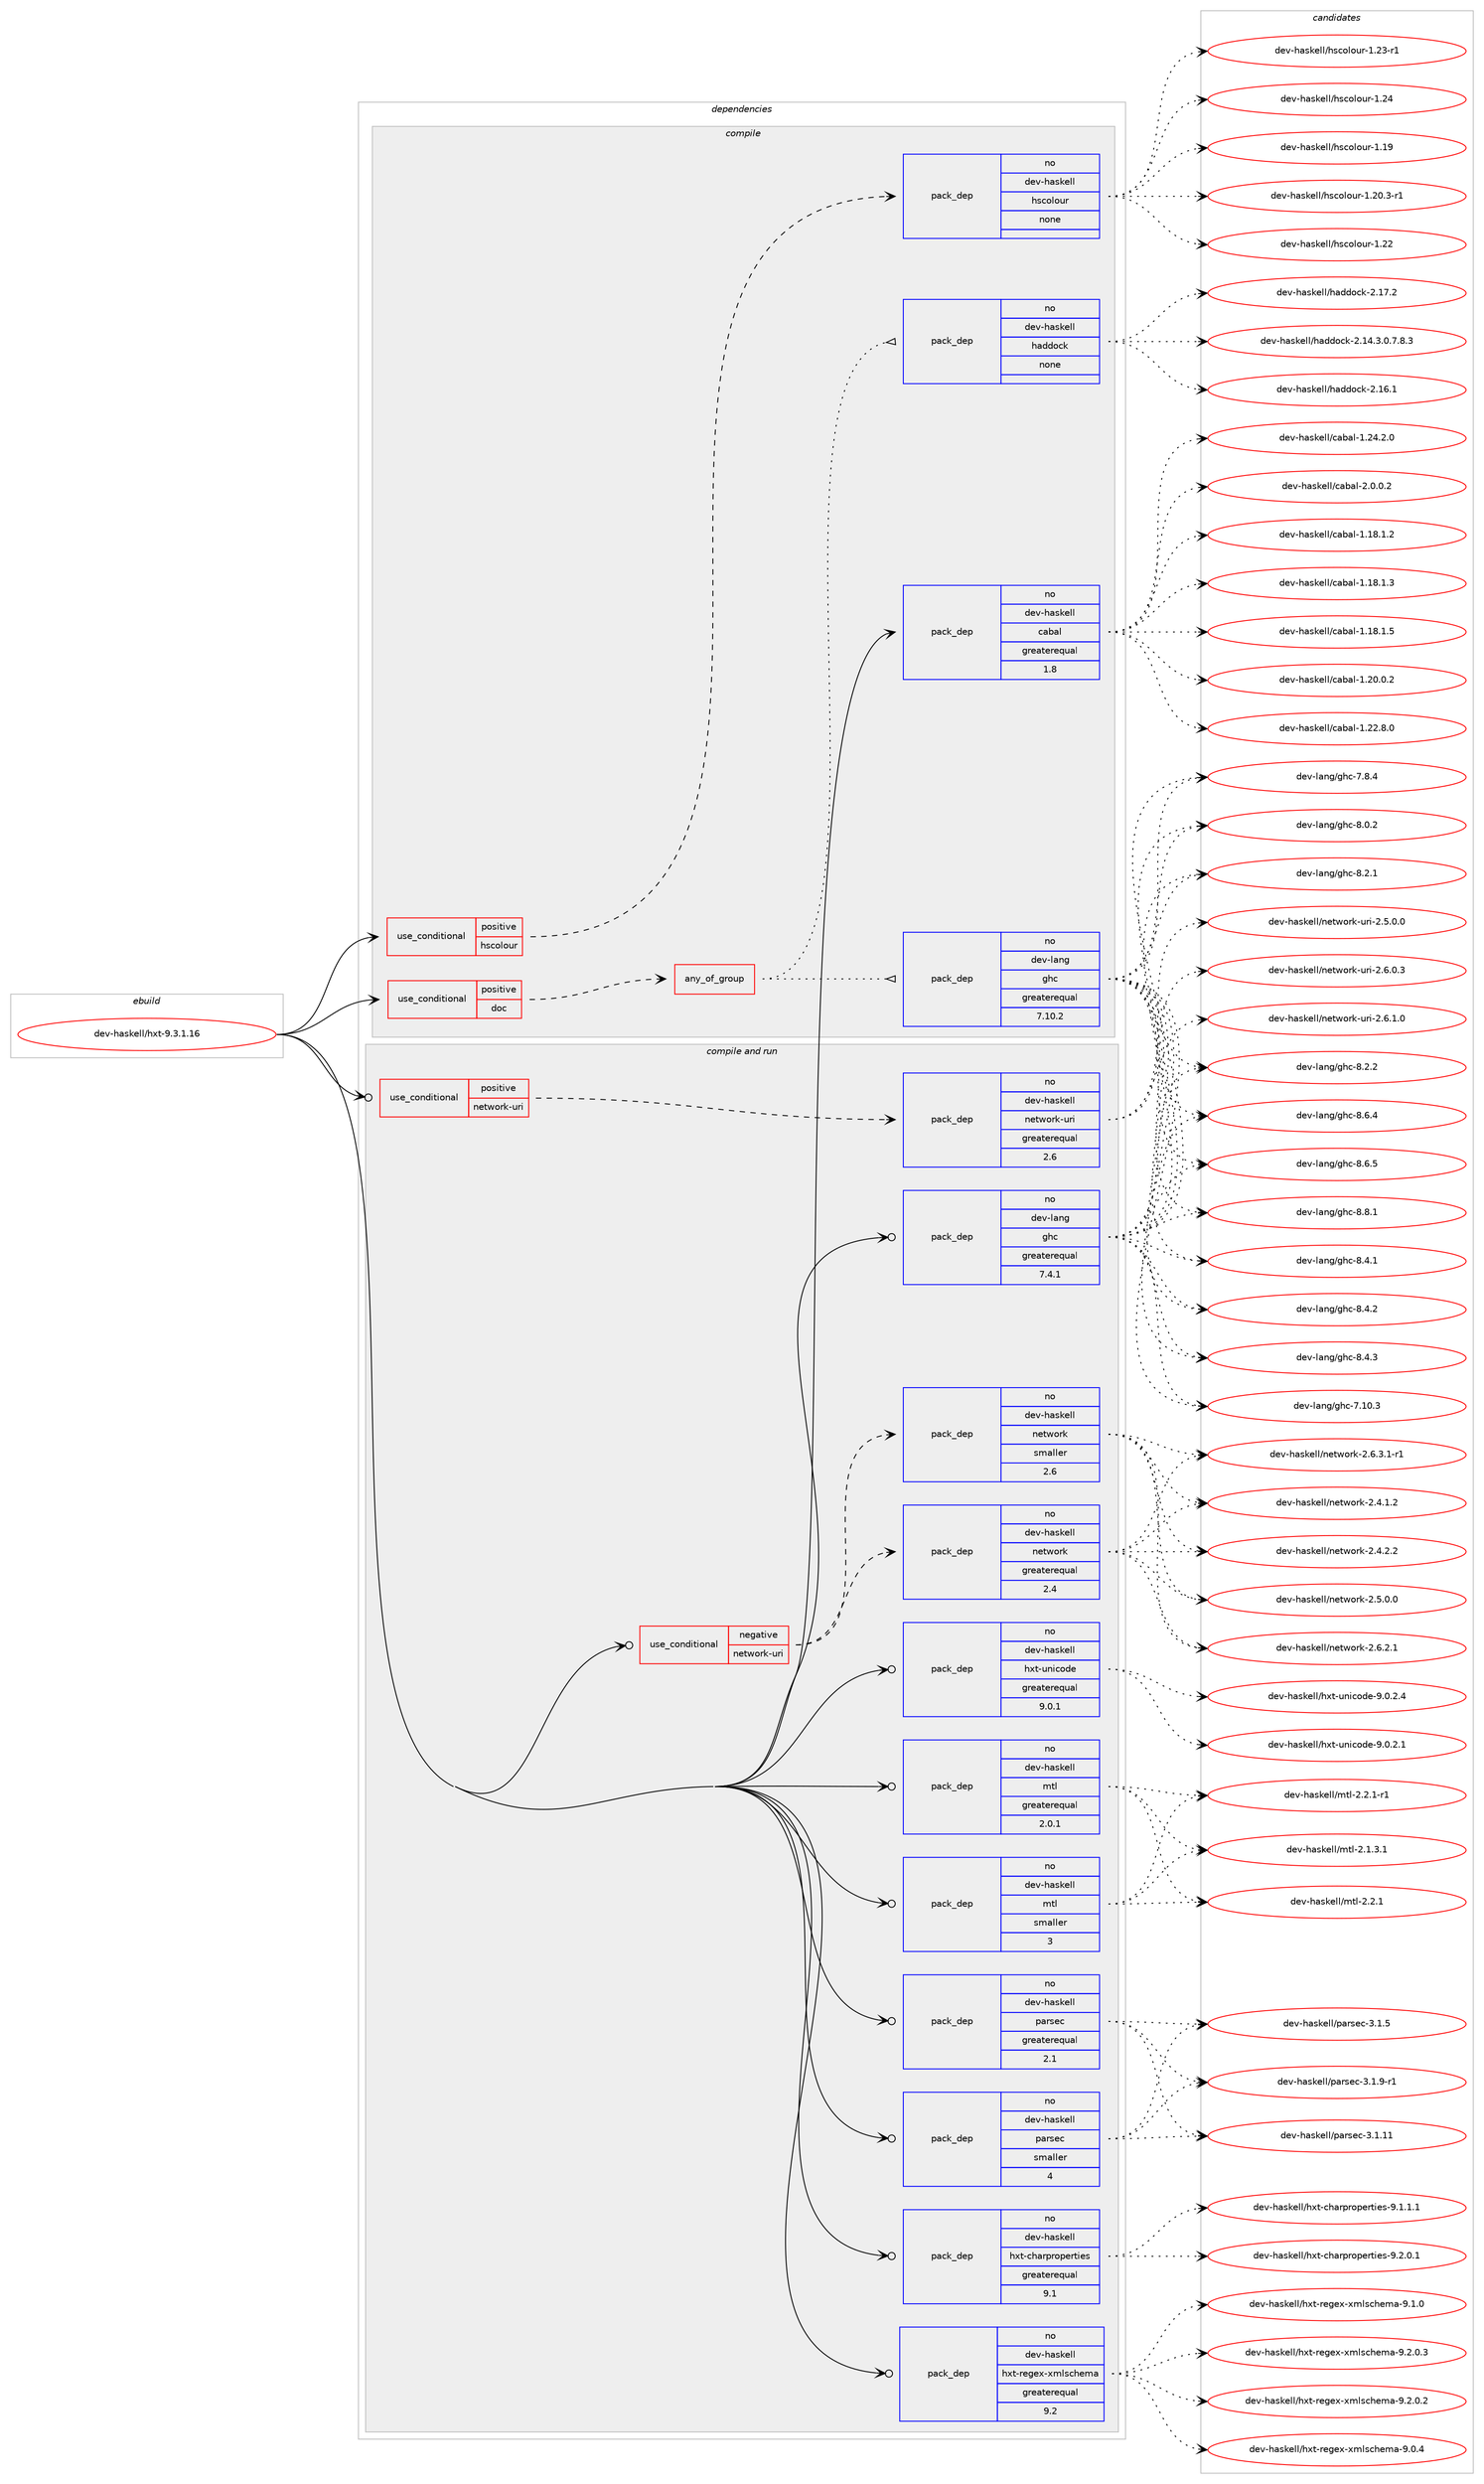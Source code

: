 digraph prolog {

# *************
# Graph options
# *************

newrank=true;
concentrate=true;
compound=true;
graph [rankdir=LR,fontname=Helvetica,fontsize=10,ranksep=1.5];#, ranksep=2.5, nodesep=0.2];
edge  [arrowhead=vee];
node  [fontname=Helvetica,fontsize=10];

# **********
# The ebuild
# **********

subgraph cluster_leftcol {
color=gray;
rank=same;
label=<<i>ebuild</i>>;
id [label="dev-haskell/hxt-9.3.1.16", color=red, width=4, href="../dev-haskell/hxt-9.3.1.16.svg"];
}

# ****************
# The dependencies
# ****************

subgraph cluster_midcol {
color=gray;
label=<<i>dependencies</i>>;
subgraph cluster_compile {
fillcolor="#eeeeee";
style=filled;
label=<<i>compile</i>>;
subgraph cond126377 {
dependency536833 [label=<<TABLE BORDER="0" CELLBORDER="1" CELLSPACING="0" CELLPADDING="4"><TR><TD ROWSPAN="3" CELLPADDING="10">use_conditional</TD></TR><TR><TD>positive</TD></TR><TR><TD>doc</TD></TR></TABLE>>, shape=none, color=red];
subgraph any10075 {
dependency536834 [label=<<TABLE BORDER="0" CELLBORDER="1" CELLSPACING="0" CELLPADDING="4"><TR><TD CELLPADDING="10">any_of_group</TD></TR></TABLE>>, shape=none, color=red];subgraph pack400024 {
dependency536835 [label=<<TABLE BORDER="0" CELLBORDER="1" CELLSPACING="0" CELLPADDING="4" WIDTH="220"><TR><TD ROWSPAN="6" CELLPADDING="30">pack_dep</TD></TR><TR><TD WIDTH="110">no</TD></TR><TR><TD>dev-haskell</TD></TR><TR><TD>haddock</TD></TR><TR><TD>none</TD></TR><TR><TD></TD></TR></TABLE>>, shape=none, color=blue];
}
dependency536834:e -> dependency536835:w [weight=20,style="dotted",arrowhead="oinv"];
subgraph pack400025 {
dependency536836 [label=<<TABLE BORDER="0" CELLBORDER="1" CELLSPACING="0" CELLPADDING="4" WIDTH="220"><TR><TD ROWSPAN="6" CELLPADDING="30">pack_dep</TD></TR><TR><TD WIDTH="110">no</TD></TR><TR><TD>dev-lang</TD></TR><TR><TD>ghc</TD></TR><TR><TD>greaterequal</TD></TR><TR><TD>7.10.2</TD></TR></TABLE>>, shape=none, color=blue];
}
dependency536834:e -> dependency536836:w [weight=20,style="dotted",arrowhead="oinv"];
}
dependency536833:e -> dependency536834:w [weight=20,style="dashed",arrowhead="vee"];
}
id:e -> dependency536833:w [weight=20,style="solid",arrowhead="vee"];
subgraph cond126378 {
dependency536837 [label=<<TABLE BORDER="0" CELLBORDER="1" CELLSPACING="0" CELLPADDING="4"><TR><TD ROWSPAN="3" CELLPADDING="10">use_conditional</TD></TR><TR><TD>positive</TD></TR><TR><TD>hscolour</TD></TR></TABLE>>, shape=none, color=red];
subgraph pack400026 {
dependency536838 [label=<<TABLE BORDER="0" CELLBORDER="1" CELLSPACING="0" CELLPADDING="4" WIDTH="220"><TR><TD ROWSPAN="6" CELLPADDING="30">pack_dep</TD></TR><TR><TD WIDTH="110">no</TD></TR><TR><TD>dev-haskell</TD></TR><TR><TD>hscolour</TD></TR><TR><TD>none</TD></TR><TR><TD></TD></TR></TABLE>>, shape=none, color=blue];
}
dependency536837:e -> dependency536838:w [weight=20,style="dashed",arrowhead="vee"];
}
id:e -> dependency536837:w [weight=20,style="solid",arrowhead="vee"];
subgraph pack400027 {
dependency536839 [label=<<TABLE BORDER="0" CELLBORDER="1" CELLSPACING="0" CELLPADDING="4" WIDTH="220"><TR><TD ROWSPAN="6" CELLPADDING="30">pack_dep</TD></TR><TR><TD WIDTH="110">no</TD></TR><TR><TD>dev-haskell</TD></TR><TR><TD>cabal</TD></TR><TR><TD>greaterequal</TD></TR><TR><TD>1.8</TD></TR></TABLE>>, shape=none, color=blue];
}
id:e -> dependency536839:w [weight=20,style="solid",arrowhead="vee"];
}
subgraph cluster_compileandrun {
fillcolor="#eeeeee";
style=filled;
label=<<i>compile and run</i>>;
subgraph cond126379 {
dependency536840 [label=<<TABLE BORDER="0" CELLBORDER="1" CELLSPACING="0" CELLPADDING="4"><TR><TD ROWSPAN="3" CELLPADDING="10">use_conditional</TD></TR><TR><TD>negative</TD></TR><TR><TD>network-uri</TD></TR></TABLE>>, shape=none, color=red];
subgraph pack400028 {
dependency536841 [label=<<TABLE BORDER="0" CELLBORDER="1" CELLSPACING="0" CELLPADDING="4" WIDTH="220"><TR><TD ROWSPAN="6" CELLPADDING="30">pack_dep</TD></TR><TR><TD WIDTH="110">no</TD></TR><TR><TD>dev-haskell</TD></TR><TR><TD>network</TD></TR><TR><TD>greaterequal</TD></TR><TR><TD>2.4</TD></TR></TABLE>>, shape=none, color=blue];
}
dependency536840:e -> dependency536841:w [weight=20,style="dashed",arrowhead="vee"];
subgraph pack400029 {
dependency536842 [label=<<TABLE BORDER="0" CELLBORDER="1" CELLSPACING="0" CELLPADDING="4" WIDTH="220"><TR><TD ROWSPAN="6" CELLPADDING="30">pack_dep</TD></TR><TR><TD WIDTH="110">no</TD></TR><TR><TD>dev-haskell</TD></TR><TR><TD>network</TD></TR><TR><TD>smaller</TD></TR><TR><TD>2.6</TD></TR></TABLE>>, shape=none, color=blue];
}
dependency536840:e -> dependency536842:w [weight=20,style="dashed",arrowhead="vee"];
}
id:e -> dependency536840:w [weight=20,style="solid",arrowhead="odotvee"];
subgraph cond126380 {
dependency536843 [label=<<TABLE BORDER="0" CELLBORDER="1" CELLSPACING="0" CELLPADDING="4"><TR><TD ROWSPAN="3" CELLPADDING="10">use_conditional</TD></TR><TR><TD>positive</TD></TR><TR><TD>network-uri</TD></TR></TABLE>>, shape=none, color=red];
subgraph pack400030 {
dependency536844 [label=<<TABLE BORDER="0" CELLBORDER="1" CELLSPACING="0" CELLPADDING="4" WIDTH="220"><TR><TD ROWSPAN="6" CELLPADDING="30">pack_dep</TD></TR><TR><TD WIDTH="110">no</TD></TR><TR><TD>dev-haskell</TD></TR><TR><TD>network-uri</TD></TR><TR><TD>greaterequal</TD></TR><TR><TD>2.6</TD></TR></TABLE>>, shape=none, color=blue];
}
dependency536843:e -> dependency536844:w [weight=20,style="dashed",arrowhead="vee"];
}
id:e -> dependency536843:w [weight=20,style="solid",arrowhead="odotvee"];
subgraph pack400031 {
dependency536845 [label=<<TABLE BORDER="0" CELLBORDER="1" CELLSPACING="0" CELLPADDING="4" WIDTH="220"><TR><TD ROWSPAN="6" CELLPADDING="30">pack_dep</TD></TR><TR><TD WIDTH="110">no</TD></TR><TR><TD>dev-haskell</TD></TR><TR><TD>hxt-charproperties</TD></TR><TR><TD>greaterequal</TD></TR><TR><TD>9.1</TD></TR></TABLE>>, shape=none, color=blue];
}
id:e -> dependency536845:w [weight=20,style="solid",arrowhead="odotvee"];
subgraph pack400032 {
dependency536846 [label=<<TABLE BORDER="0" CELLBORDER="1" CELLSPACING="0" CELLPADDING="4" WIDTH="220"><TR><TD ROWSPAN="6" CELLPADDING="30">pack_dep</TD></TR><TR><TD WIDTH="110">no</TD></TR><TR><TD>dev-haskell</TD></TR><TR><TD>hxt-regex-xmlschema</TD></TR><TR><TD>greaterequal</TD></TR><TR><TD>9.2</TD></TR></TABLE>>, shape=none, color=blue];
}
id:e -> dependency536846:w [weight=20,style="solid",arrowhead="odotvee"];
subgraph pack400033 {
dependency536847 [label=<<TABLE BORDER="0" CELLBORDER="1" CELLSPACING="0" CELLPADDING="4" WIDTH="220"><TR><TD ROWSPAN="6" CELLPADDING="30">pack_dep</TD></TR><TR><TD WIDTH="110">no</TD></TR><TR><TD>dev-haskell</TD></TR><TR><TD>hxt-unicode</TD></TR><TR><TD>greaterequal</TD></TR><TR><TD>9.0.1</TD></TR></TABLE>>, shape=none, color=blue];
}
id:e -> dependency536847:w [weight=20,style="solid",arrowhead="odotvee"];
subgraph pack400034 {
dependency536848 [label=<<TABLE BORDER="0" CELLBORDER="1" CELLSPACING="0" CELLPADDING="4" WIDTH="220"><TR><TD ROWSPAN="6" CELLPADDING="30">pack_dep</TD></TR><TR><TD WIDTH="110">no</TD></TR><TR><TD>dev-haskell</TD></TR><TR><TD>mtl</TD></TR><TR><TD>greaterequal</TD></TR><TR><TD>2.0.1</TD></TR></TABLE>>, shape=none, color=blue];
}
id:e -> dependency536848:w [weight=20,style="solid",arrowhead="odotvee"];
subgraph pack400035 {
dependency536849 [label=<<TABLE BORDER="0" CELLBORDER="1" CELLSPACING="0" CELLPADDING="4" WIDTH="220"><TR><TD ROWSPAN="6" CELLPADDING="30">pack_dep</TD></TR><TR><TD WIDTH="110">no</TD></TR><TR><TD>dev-haskell</TD></TR><TR><TD>mtl</TD></TR><TR><TD>smaller</TD></TR><TR><TD>3</TD></TR></TABLE>>, shape=none, color=blue];
}
id:e -> dependency536849:w [weight=20,style="solid",arrowhead="odotvee"];
subgraph pack400036 {
dependency536850 [label=<<TABLE BORDER="0" CELLBORDER="1" CELLSPACING="0" CELLPADDING="4" WIDTH="220"><TR><TD ROWSPAN="6" CELLPADDING="30">pack_dep</TD></TR><TR><TD WIDTH="110">no</TD></TR><TR><TD>dev-haskell</TD></TR><TR><TD>parsec</TD></TR><TR><TD>greaterequal</TD></TR><TR><TD>2.1</TD></TR></TABLE>>, shape=none, color=blue];
}
id:e -> dependency536850:w [weight=20,style="solid",arrowhead="odotvee"];
subgraph pack400037 {
dependency536851 [label=<<TABLE BORDER="0" CELLBORDER="1" CELLSPACING="0" CELLPADDING="4" WIDTH="220"><TR><TD ROWSPAN="6" CELLPADDING="30">pack_dep</TD></TR><TR><TD WIDTH="110">no</TD></TR><TR><TD>dev-haskell</TD></TR><TR><TD>parsec</TD></TR><TR><TD>smaller</TD></TR><TR><TD>4</TD></TR></TABLE>>, shape=none, color=blue];
}
id:e -> dependency536851:w [weight=20,style="solid",arrowhead="odotvee"];
subgraph pack400038 {
dependency536852 [label=<<TABLE BORDER="0" CELLBORDER="1" CELLSPACING="0" CELLPADDING="4" WIDTH="220"><TR><TD ROWSPAN="6" CELLPADDING="30">pack_dep</TD></TR><TR><TD WIDTH="110">no</TD></TR><TR><TD>dev-lang</TD></TR><TR><TD>ghc</TD></TR><TR><TD>greaterequal</TD></TR><TR><TD>7.4.1</TD></TR></TABLE>>, shape=none, color=blue];
}
id:e -> dependency536852:w [weight=20,style="solid",arrowhead="odotvee"];
}
subgraph cluster_run {
fillcolor="#eeeeee";
style=filled;
label=<<i>run</i>>;
}
}

# **************
# The candidates
# **************

subgraph cluster_choices {
rank=same;
color=gray;
label=<<i>candidates</i>>;

subgraph choice400024 {
color=black;
nodesep=1;
choice1001011184510497115107101108108471049710010011199107455046495246514648465546564651 [label="dev-haskell/haddock-2.14.3.0.7.8.3", color=red, width=4,href="../dev-haskell/haddock-2.14.3.0.7.8.3.svg"];
choice100101118451049711510710110810847104971001001119910745504649544649 [label="dev-haskell/haddock-2.16.1", color=red, width=4,href="../dev-haskell/haddock-2.16.1.svg"];
choice100101118451049711510710110810847104971001001119910745504649554650 [label="dev-haskell/haddock-2.17.2", color=red, width=4,href="../dev-haskell/haddock-2.17.2.svg"];
dependency536835:e -> choice1001011184510497115107101108108471049710010011199107455046495246514648465546564651:w [style=dotted,weight="100"];
dependency536835:e -> choice100101118451049711510710110810847104971001001119910745504649544649:w [style=dotted,weight="100"];
dependency536835:e -> choice100101118451049711510710110810847104971001001119910745504649554650:w [style=dotted,weight="100"];
}
subgraph choice400025 {
color=black;
nodesep=1;
choice1001011184510897110103471031049945554649484651 [label="dev-lang/ghc-7.10.3", color=red, width=4,href="../dev-lang/ghc-7.10.3.svg"];
choice10010111845108971101034710310499455546564652 [label="dev-lang/ghc-7.8.4", color=red, width=4,href="../dev-lang/ghc-7.8.4.svg"];
choice10010111845108971101034710310499455646484650 [label="dev-lang/ghc-8.0.2", color=red, width=4,href="../dev-lang/ghc-8.0.2.svg"];
choice10010111845108971101034710310499455646504649 [label="dev-lang/ghc-8.2.1", color=red, width=4,href="../dev-lang/ghc-8.2.1.svg"];
choice10010111845108971101034710310499455646504650 [label="dev-lang/ghc-8.2.2", color=red, width=4,href="../dev-lang/ghc-8.2.2.svg"];
choice10010111845108971101034710310499455646524649 [label="dev-lang/ghc-8.4.1", color=red, width=4,href="../dev-lang/ghc-8.4.1.svg"];
choice10010111845108971101034710310499455646524650 [label="dev-lang/ghc-8.4.2", color=red, width=4,href="../dev-lang/ghc-8.4.2.svg"];
choice10010111845108971101034710310499455646524651 [label="dev-lang/ghc-8.4.3", color=red, width=4,href="../dev-lang/ghc-8.4.3.svg"];
choice10010111845108971101034710310499455646544652 [label="dev-lang/ghc-8.6.4", color=red, width=4,href="../dev-lang/ghc-8.6.4.svg"];
choice10010111845108971101034710310499455646544653 [label="dev-lang/ghc-8.6.5", color=red, width=4,href="../dev-lang/ghc-8.6.5.svg"];
choice10010111845108971101034710310499455646564649 [label="dev-lang/ghc-8.8.1", color=red, width=4,href="../dev-lang/ghc-8.8.1.svg"];
dependency536836:e -> choice1001011184510897110103471031049945554649484651:w [style=dotted,weight="100"];
dependency536836:e -> choice10010111845108971101034710310499455546564652:w [style=dotted,weight="100"];
dependency536836:e -> choice10010111845108971101034710310499455646484650:w [style=dotted,weight="100"];
dependency536836:e -> choice10010111845108971101034710310499455646504649:w [style=dotted,weight="100"];
dependency536836:e -> choice10010111845108971101034710310499455646504650:w [style=dotted,weight="100"];
dependency536836:e -> choice10010111845108971101034710310499455646524649:w [style=dotted,weight="100"];
dependency536836:e -> choice10010111845108971101034710310499455646524650:w [style=dotted,weight="100"];
dependency536836:e -> choice10010111845108971101034710310499455646524651:w [style=dotted,weight="100"];
dependency536836:e -> choice10010111845108971101034710310499455646544652:w [style=dotted,weight="100"];
dependency536836:e -> choice10010111845108971101034710310499455646544653:w [style=dotted,weight="100"];
dependency536836:e -> choice10010111845108971101034710310499455646564649:w [style=dotted,weight="100"];
}
subgraph choice400026 {
color=black;
nodesep=1;
choice100101118451049711510710110810847104115991111081111171144549464957 [label="dev-haskell/hscolour-1.19", color=red, width=4,href="../dev-haskell/hscolour-1.19.svg"];
choice10010111845104971151071011081084710411599111108111117114454946504846514511449 [label="dev-haskell/hscolour-1.20.3-r1", color=red, width=4,href="../dev-haskell/hscolour-1.20.3-r1.svg"];
choice100101118451049711510710110810847104115991111081111171144549465050 [label="dev-haskell/hscolour-1.22", color=red, width=4,href="../dev-haskell/hscolour-1.22.svg"];
choice1001011184510497115107101108108471041159911110811111711445494650514511449 [label="dev-haskell/hscolour-1.23-r1", color=red, width=4,href="../dev-haskell/hscolour-1.23-r1.svg"];
choice100101118451049711510710110810847104115991111081111171144549465052 [label="dev-haskell/hscolour-1.24", color=red, width=4,href="../dev-haskell/hscolour-1.24.svg"];
dependency536838:e -> choice100101118451049711510710110810847104115991111081111171144549464957:w [style=dotted,weight="100"];
dependency536838:e -> choice10010111845104971151071011081084710411599111108111117114454946504846514511449:w [style=dotted,weight="100"];
dependency536838:e -> choice100101118451049711510710110810847104115991111081111171144549465050:w [style=dotted,weight="100"];
dependency536838:e -> choice1001011184510497115107101108108471041159911110811111711445494650514511449:w [style=dotted,weight="100"];
dependency536838:e -> choice100101118451049711510710110810847104115991111081111171144549465052:w [style=dotted,weight="100"];
}
subgraph choice400027 {
color=black;
nodesep=1;
choice10010111845104971151071011081084799979897108454946495646494650 [label="dev-haskell/cabal-1.18.1.2", color=red, width=4,href="../dev-haskell/cabal-1.18.1.2.svg"];
choice10010111845104971151071011081084799979897108454946495646494651 [label="dev-haskell/cabal-1.18.1.3", color=red, width=4,href="../dev-haskell/cabal-1.18.1.3.svg"];
choice10010111845104971151071011081084799979897108454946495646494653 [label="dev-haskell/cabal-1.18.1.5", color=red, width=4,href="../dev-haskell/cabal-1.18.1.5.svg"];
choice10010111845104971151071011081084799979897108454946504846484650 [label="dev-haskell/cabal-1.20.0.2", color=red, width=4,href="../dev-haskell/cabal-1.20.0.2.svg"];
choice10010111845104971151071011081084799979897108454946505046564648 [label="dev-haskell/cabal-1.22.8.0", color=red, width=4,href="../dev-haskell/cabal-1.22.8.0.svg"];
choice10010111845104971151071011081084799979897108454946505246504648 [label="dev-haskell/cabal-1.24.2.0", color=red, width=4,href="../dev-haskell/cabal-1.24.2.0.svg"];
choice100101118451049711510710110810847999798971084550464846484650 [label="dev-haskell/cabal-2.0.0.2", color=red, width=4,href="../dev-haskell/cabal-2.0.0.2.svg"];
dependency536839:e -> choice10010111845104971151071011081084799979897108454946495646494650:w [style=dotted,weight="100"];
dependency536839:e -> choice10010111845104971151071011081084799979897108454946495646494651:w [style=dotted,weight="100"];
dependency536839:e -> choice10010111845104971151071011081084799979897108454946495646494653:w [style=dotted,weight="100"];
dependency536839:e -> choice10010111845104971151071011081084799979897108454946504846484650:w [style=dotted,weight="100"];
dependency536839:e -> choice10010111845104971151071011081084799979897108454946505046564648:w [style=dotted,weight="100"];
dependency536839:e -> choice10010111845104971151071011081084799979897108454946505246504648:w [style=dotted,weight="100"];
dependency536839:e -> choice100101118451049711510710110810847999798971084550464846484650:w [style=dotted,weight="100"];
}
subgraph choice400028 {
color=black;
nodesep=1;
choice1001011184510497115107101108108471101011161191111141074550465246494650 [label="dev-haskell/network-2.4.1.2", color=red, width=4,href="../dev-haskell/network-2.4.1.2.svg"];
choice1001011184510497115107101108108471101011161191111141074550465246504650 [label="dev-haskell/network-2.4.2.2", color=red, width=4,href="../dev-haskell/network-2.4.2.2.svg"];
choice1001011184510497115107101108108471101011161191111141074550465346484648 [label="dev-haskell/network-2.5.0.0", color=red, width=4,href="../dev-haskell/network-2.5.0.0.svg"];
choice1001011184510497115107101108108471101011161191111141074550465446504649 [label="dev-haskell/network-2.6.2.1", color=red, width=4,href="../dev-haskell/network-2.6.2.1.svg"];
choice10010111845104971151071011081084711010111611911111410745504654465146494511449 [label="dev-haskell/network-2.6.3.1-r1", color=red, width=4,href="../dev-haskell/network-2.6.3.1-r1.svg"];
dependency536841:e -> choice1001011184510497115107101108108471101011161191111141074550465246494650:w [style=dotted,weight="100"];
dependency536841:e -> choice1001011184510497115107101108108471101011161191111141074550465246504650:w [style=dotted,weight="100"];
dependency536841:e -> choice1001011184510497115107101108108471101011161191111141074550465346484648:w [style=dotted,weight="100"];
dependency536841:e -> choice1001011184510497115107101108108471101011161191111141074550465446504649:w [style=dotted,weight="100"];
dependency536841:e -> choice10010111845104971151071011081084711010111611911111410745504654465146494511449:w [style=dotted,weight="100"];
}
subgraph choice400029 {
color=black;
nodesep=1;
choice1001011184510497115107101108108471101011161191111141074550465246494650 [label="dev-haskell/network-2.4.1.2", color=red, width=4,href="../dev-haskell/network-2.4.1.2.svg"];
choice1001011184510497115107101108108471101011161191111141074550465246504650 [label="dev-haskell/network-2.4.2.2", color=red, width=4,href="../dev-haskell/network-2.4.2.2.svg"];
choice1001011184510497115107101108108471101011161191111141074550465346484648 [label="dev-haskell/network-2.5.0.0", color=red, width=4,href="../dev-haskell/network-2.5.0.0.svg"];
choice1001011184510497115107101108108471101011161191111141074550465446504649 [label="dev-haskell/network-2.6.2.1", color=red, width=4,href="../dev-haskell/network-2.6.2.1.svg"];
choice10010111845104971151071011081084711010111611911111410745504654465146494511449 [label="dev-haskell/network-2.6.3.1-r1", color=red, width=4,href="../dev-haskell/network-2.6.3.1-r1.svg"];
dependency536842:e -> choice1001011184510497115107101108108471101011161191111141074550465246494650:w [style=dotted,weight="100"];
dependency536842:e -> choice1001011184510497115107101108108471101011161191111141074550465246504650:w [style=dotted,weight="100"];
dependency536842:e -> choice1001011184510497115107101108108471101011161191111141074550465346484648:w [style=dotted,weight="100"];
dependency536842:e -> choice1001011184510497115107101108108471101011161191111141074550465446504649:w [style=dotted,weight="100"];
dependency536842:e -> choice10010111845104971151071011081084711010111611911111410745504654465146494511449:w [style=dotted,weight="100"];
}
subgraph choice400030 {
color=black;
nodesep=1;
choice100101118451049711510710110810847110101116119111114107451171141054550465346484648 [label="dev-haskell/network-uri-2.5.0.0", color=red, width=4,href="../dev-haskell/network-uri-2.5.0.0.svg"];
choice100101118451049711510710110810847110101116119111114107451171141054550465446484651 [label="dev-haskell/network-uri-2.6.0.3", color=red, width=4,href="../dev-haskell/network-uri-2.6.0.3.svg"];
choice100101118451049711510710110810847110101116119111114107451171141054550465446494648 [label="dev-haskell/network-uri-2.6.1.0", color=red, width=4,href="../dev-haskell/network-uri-2.6.1.0.svg"];
dependency536844:e -> choice100101118451049711510710110810847110101116119111114107451171141054550465346484648:w [style=dotted,weight="100"];
dependency536844:e -> choice100101118451049711510710110810847110101116119111114107451171141054550465446484651:w [style=dotted,weight="100"];
dependency536844:e -> choice100101118451049711510710110810847110101116119111114107451171141054550465446494648:w [style=dotted,weight="100"];
}
subgraph choice400031 {
color=black;
nodesep=1;
choice1001011184510497115107101108108471041201164599104971141121141111121011141161051011154557464946494649 [label="dev-haskell/hxt-charproperties-9.1.1.1", color=red, width=4,href="../dev-haskell/hxt-charproperties-9.1.1.1.svg"];
choice1001011184510497115107101108108471041201164599104971141121141111121011141161051011154557465046484649 [label="dev-haskell/hxt-charproperties-9.2.0.1", color=red, width=4,href="../dev-haskell/hxt-charproperties-9.2.0.1.svg"];
dependency536845:e -> choice1001011184510497115107101108108471041201164599104971141121141111121011141161051011154557464946494649:w [style=dotted,weight="100"];
dependency536845:e -> choice1001011184510497115107101108108471041201164599104971141121141111121011141161051011154557465046484649:w [style=dotted,weight="100"];
}
subgraph choice400032 {
color=black;
nodesep=1;
choice10010111845104971151071011081084710412011645114101103101120451201091081159910410110997455746484652 [label="dev-haskell/hxt-regex-xmlschema-9.0.4", color=red, width=4,href="../dev-haskell/hxt-regex-xmlschema-9.0.4.svg"];
choice10010111845104971151071011081084710412011645114101103101120451201091081159910410110997455746494648 [label="dev-haskell/hxt-regex-xmlschema-9.1.0", color=red, width=4,href="../dev-haskell/hxt-regex-xmlschema-9.1.0.svg"];
choice100101118451049711510710110810847104120116451141011031011204512010910811599104101109974557465046484650 [label="dev-haskell/hxt-regex-xmlschema-9.2.0.2", color=red, width=4,href="../dev-haskell/hxt-regex-xmlschema-9.2.0.2.svg"];
choice100101118451049711510710110810847104120116451141011031011204512010910811599104101109974557465046484651 [label="dev-haskell/hxt-regex-xmlschema-9.2.0.3", color=red, width=4,href="../dev-haskell/hxt-regex-xmlschema-9.2.0.3.svg"];
dependency536846:e -> choice10010111845104971151071011081084710412011645114101103101120451201091081159910410110997455746484652:w [style=dotted,weight="100"];
dependency536846:e -> choice10010111845104971151071011081084710412011645114101103101120451201091081159910410110997455746494648:w [style=dotted,weight="100"];
dependency536846:e -> choice100101118451049711510710110810847104120116451141011031011204512010910811599104101109974557465046484650:w [style=dotted,weight="100"];
dependency536846:e -> choice100101118451049711510710110810847104120116451141011031011204512010910811599104101109974557465046484651:w [style=dotted,weight="100"];
}
subgraph choice400033 {
color=black;
nodesep=1;
choice10010111845104971151071011081084710412011645117110105991111001014557464846504649 [label="dev-haskell/hxt-unicode-9.0.2.1", color=red, width=4,href="../dev-haskell/hxt-unicode-9.0.2.1.svg"];
choice10010111845104971151071011081084710412011645117110105991111001014557464846504652 [label="dev-haskell/hxt-unicode-9.0.2.4", color=red, width=4,href="../dev-haskell/hxt-unicode-9.0.2.4.svg"];
dependency536847:e -> choice10010111845104971151071011081084710412011645117110105991111001014557464846504649:w [style=dotted,weight="100"];
dependency536847:e -> choice10010111845104971151071011081084710412011645117110105991111001014557464846504652:w [style=dotted,weight="100"];
}
subgraph choice400034 {
color=black;
nodesep=1;
choice1001011184510497115107101108108471091161084550464946514649 [label="dev-haskell/mtl-2.1.3.1", color=red, width=4,href="../dev-haskell/mtl-2.1.3.1.svg"];
choice100101118451049711510710110810847109116108455046504649 [label="dev-haskell/mtl-2.2.1", color=red, width=4,href="../dev-haskell/mtl-2.2.1.svg"];
choice1001011184510497115107101108108471091161084550465046494511449 [label="dev-haskell/mtl-2.2.1-r1", color=red, width=4,href="../dev-haskell/mtl-2.2.1-r1.svg"];
dependency536848:e -> choice1001011184510497115107101108108471091161084550464946514649:w [style=dotted,weight="100"];
dependency536848:e -> choice100101118451049711510710110810847109116108455046504649:w [style=dotted,weight="100"];
dependency536848:e -> choice1001011184510497115107101108108471091161084550465046494511449:w [style=dotted,weight="100"];
}
subgraph choice400035 {
color=black;
nodesep=1;
choice1001011184510497115107101108108471091161084550464946514649 [label="dev-haskell/mtl-2.1.3.1", color=red, width=4,href="../dev-haskell/mtl-2.1.3.1.svg"];
choice100101118451049711510710110810847109116108455046504649 [label="dev-haskell/mtl-2.2.1", color=red, width=4,href="../dev-haskell/mtl-2.2.1.svg"];
choice1001011184510497115107101108108471091161084550465046494511449 [label="dev-haskell/mtl-2.2.1-r1", color=red, width=4,href="../dev-haskell/mtl-2.2.1-r1.svg"];
dependency536849:e -> choice1001011184510497115107101108108471091161084550464946514649:w [style=dotted,weight="100"];
dependency536849:e -> choice100101118451049711510710110810847109116108455046504649:w [style=dotted,weight="100"];
dependency536849:e -> choice1001011184510497115107101108108471091161084550465046494511449:w [style=dotted,weight="100"];
}
subgraph choice400036 {
color=black;
nodesep=1;
choice100101118451049711510710110810847112971141151019945514649464949 [label="dev-haskell/parsec-3.1.11", color=red, width=4,href="../dev-haskell/parsec-3.1.11.svg"];
choice1001011184510497115107101108108471129711411510199455146494653 [label="dev-haskell/parsec-3.1.5", color=red, width=4,href="../dev-haskell/parsec-3.1.5.svg"];
choice10010111845104971151071011081084711297114115101994551464946574511449 [label="dev-haskell/parsec-3.1.9-r1", color=red, width=4,href="../dev-haskell/parsec-3.1.9-r1.svg"];
dependency536850:e -> choice100101118451049711510710110810847112971141151019945514649464949:w [style=dotted,weight="100"];
dependency536850:e -> choice1001011184510497115107101108108471129711411510199455146494653:w [style=dotted,weight="100"];
dependency536850:e -> choice10010111845104971151071011081084711297114115101994551464946574511449:w [style=dotted,weight="100"];
}
subgraph choice400037 {
color=black;
nodesep=1;
choice100101118451049711510710110810847112971141151019945514649464949 [label="dev-haskell/parsec-3.1.11", color=red, width=4,href="../dev-haskell/parsec-3.1.11.svg"];
choice1001011184510497115107101108108471129711411510199455146494653 [label="dev-haskell/parsec-3.1.5", color=red, width=4,href="../dev-haskell/parsec-3.1.5.svg"];
choice10010111845104971151071011081084711297114115101994551464946574511449 [label="dev-haskell/parsec-3.1.9-r1", color=red, width=4,href="../dev-haskell/parsec-3.1.9-r1.svg"];
dependency536851:e -> choice100101118451049711510710110810847112971141151019945514649464949:w [style=dotted,weight="100"];
dependency536851:e -> choice1001011184510497115107101108108471129711411510199455146494653:w [style=dotted,weight="100"];
dependency536851:e -> choice10010111845104971151071011081084711297114115101994551464946574511449:w [style=dotted,weight="100"];
}
subgraph choice400038 {
color=black;
nodesep=1;
choice1001011184510897110103471031049945554649484651 [label="dev-lang/ghc-7.10.3", color=red, width=4,href="../dev-lang/ghc-7.10.3.svg"];
choice10010111845108971101034710310499455546564652 [label="dev-lang/ghc-7.8.4", color=red, width=4,href="../dev-lang/ghc-7.8.4.svg"];
choice10010111845108971101034710310499455646484650 [label="dev-lang/ghc-8.0.2", color=red, width=4,href="../dev-lang/ghc-8.0.2.svg"];
choice10010111845108971101034710310499455646504649 [label="dev-lang/ghc-8.2.1", color=red, width=4,href="../dev-lang/ghc-8.2.1.svg"];
choice10010111845108971101034710310499455646504650 [label="dev-lang/ghc-8.2.2", color=red, width=4,href="../dev-lang/ghc-8.2.2.svg"];
choice10010111845108971101034710310499455646524649 [label="dev-lang/ghc-8.4.1", color=red, width=4,href="../dev-lang/ghc-8.4.1.svg"];
choice10010111845108971101034710310499455646524650 [label="dev-lang/ghc-8.4.2", color=red, width=4,href="../dev-lang/ghc-8.4.2.svg"];
choice10010111845108971101034710310499455646524651 [label="dev-lang/ghc-8.4.3", color=red, width=4,href="../dev-lang/ghc-8.4.3.svg"];
choice10010111845108971101034710310499455646544652 [label="dev-lang/ghc-8.6.4", color=red, width=4,href="../dev-lang/ghc-8.6.4.svg"];
choice10010111845108971101034710310499455646544653 [label="dev-lang/ghc-8.6.5", color=red, width=4,href="../dev-lang/ghc-8.6.5.svg"];
choice10010111845108971101034710310499455646564649 [label="dev-lang/ghc-8.8.1", color=red, width=4,href="../dev-lang/ghc-8.8.1.svg"];
dependency536852:e -> choice1001011184510897110103471031049945554649484651:w [style=dotted,weight="100"];
dependency536852:e -> choice10010111845108971101034710310499455546564652:w [style=dotted,weight="100"];
dependency536852:e -> choice10010111845108971101034710310499455646484650:w [style=dotted,weight="100"];
dependency536852:e -> choice10010111845108971101034710310499455646504649:w [style=dotted,weight="100"];
dependency536852:e -> choice10010111845108971101034710310499455646504650:w [style=dotted,weight="100"];
dependency536852:e -> choice10010111845108971101034710310499455646524649:w [style=dotted,weight="100"];
dependency536852:e -> choice10010111845108971101034710310499455646524650:w [style=dotted,weight="100"];
dependency536852:e -> choice10010111845108971101034710310499455646524651:w [style=dotted,weight="100"];
dependency536852:e -> choice10010111845108971101034710310499455646544652:w [style=dotted,weight="100"];
dependency536852:e -> choice10010111845108971101034710310499455646544653:w [style=dotted,weight="100"];
dependency536852:e -> choice10010111845108971101034710310499455646564649:w [style=dotted,weight="100"];
}
}

}
